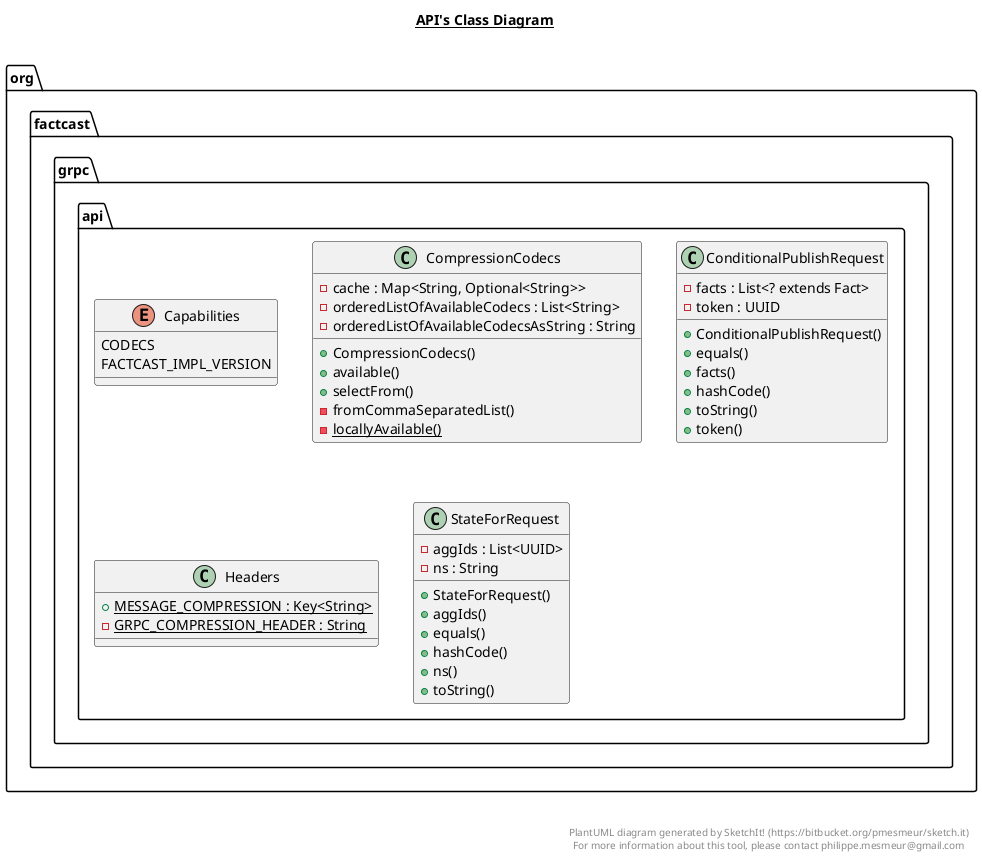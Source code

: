 @startuml

title __API's Class Diagram__\n

  namespace org.factcast.grpc.api {
    enum Capabilities {
      CODECS
      FACTCAST_IMPL_VERSION
    }
  }
  

  namespace org.factcast.grpc.api {
    class org.factcast.grpc.api.CompressionCodecs {
        - cache : Map<String, Optional<String>>
        - orderedListOfAvailableCodecs : List<String>
        - orderedListOfAvailableCodecsAsString : String
        + CompressionCodecs()
        + available()
        + selectFrom()
        - fromCommaSeparatedList()
        {static} - locallyAvailable()
    }
  }
  

  namespace org.factcast.grpc.api {
    class org.factcast.grpc.api.ConditionalPublishRequest {
        - facts : List<? extends Fact>
        - token : UUID
        + ConditionalPublishRequest()
        + equals()
        + facts()
        + hashCode()
        + toString()
        + token()
    }
  }
  

  namespace org.factcast.grpc.api {
    class org.factcast.grpc.api.Headers {
        {static} + MESSAGE_COMPRESSION : Key<String>
        {static} - GRPC_COMPRESSION_HEADER : String
    }
  }
  

  namespace org.factcast.grpc.api {
    class org.factcast.grpc.api.StateForRequest {
        - aggIds : List<UUID>
        - ns : String
        + StateForRequest()
        + aggIds()
        + equals()
        + hashCode()
        + ns()
        + toString()
    }
  }
  



right footer


PlantUML diagram generated by SketchIt! (https://bitbucket.org/pmesmeur/sketch.it)
For more information about this tool, please contact philippe.mesmeur@gmail.com
endfooter

@enduml
